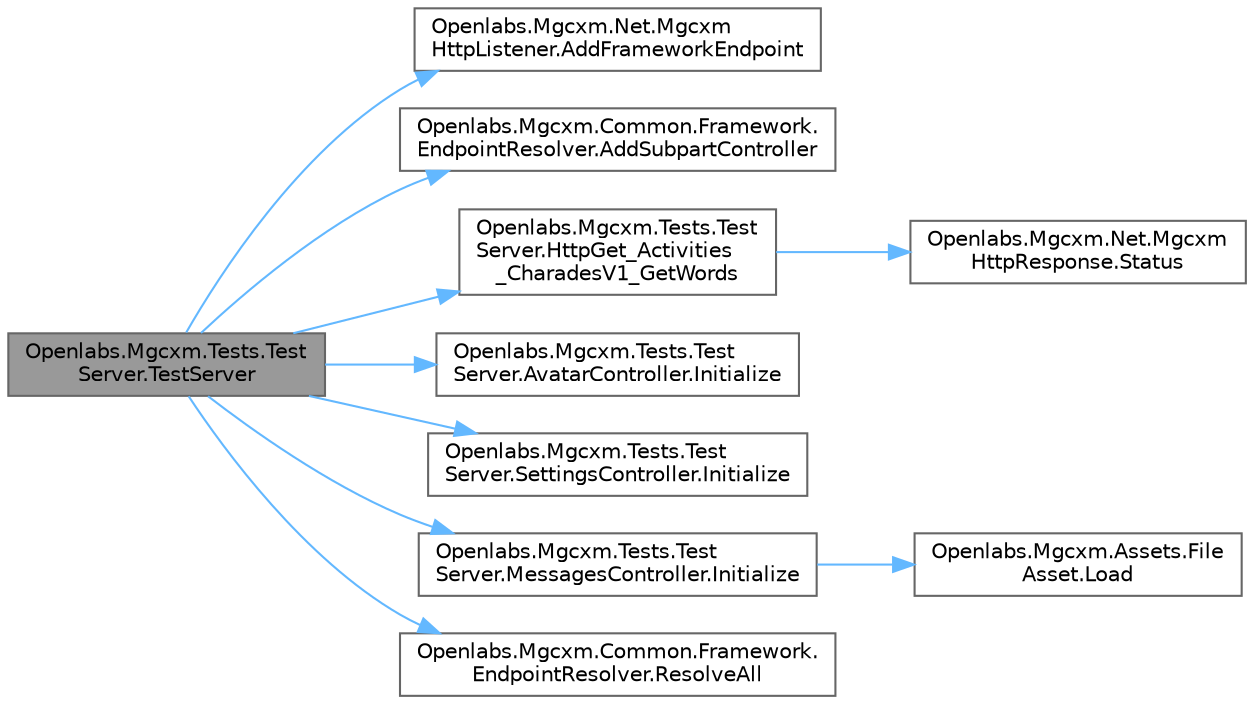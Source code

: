 digraph "Openlabs.Mgcxm.Tests.TestServer.TestServer"
{
 // LATEX_PDF_SIZE
  bgcolor="transparent";
  edge [fontname=Helvetica,fontsize=10,labelfontname=Helvetica,labelfontsize=10];
  node [fontname=Helvetica,fontsize=10,shape=box,height=0.2,width=0.4];
  rankdir="LR";
  Node1 [id="Node000001",label="Openlabs.Mgcxm.Tests.Test\lServer.TestServer",height=0.2,width=0.4,color="gray40", fillcolor="grey60", style="filled", fontcolor="black",tooltip=" "];
  Node1 -> Node2 [id="edge1_Node000001_Node000002",color="steelblue1",style="solid",tooltip=" "];
  Node2 [id="Node000002",label="Openlabs.Mgcxm.Net.Mgcxm\lHttpListener.AddFrameworkEndpoint",height=0.2,width=0.4,color="grey40", fillcolor="white", style="filled",URL="$class_openlabs_1_1_mgcxm_1_1_net_1_1_mgcxm_http_listener.html#a0763f648b9f2a6802fbb5b8cebb28e86",tooltip="Adds an endpoint to the framework."];
  Node1 -> Node3 [id="edge2_Node000001_Node000003",color="steelblue1",style="solid",tooltip=" "];
  Node3 [id="Node000003",label="Openlabs.Mgcxm.Common.Framework.\lEndpointResolver.AddSubpartController",height=0.2,width=0.4,color="grey40", fillcolor="white", style="filled",URL="$class_openlabs_1_1_mgcxm_1_1_common_1_1_framework_1_1_endpoint_resolver.html#a54aef0ad7c4bfa021effe49f4e0cf628",tooltip=" "];
  Node1 -> Node4 [id="edge3_Node000001_Node000004",color="steelblue1",style="solid",tooltip=" "];
  Node4 [id="Node000004",label="Openlabs.Mgcxm.Tests.Test\lServer.HttpGet_Activities\l_CharadesV1_GetWords",height=0.2,width=0.4,color="grey40", fillcolor="white", style="filled",URL="$class_openlabs_1_1_mgcxm_1_1_tests_1_1_test_server.html#ac5c96d033df87e72b9e59d719d76f130",tooltip=" "];
  Node4 -> Node5 [id="edge4_Node000004_Node000005",color="steelblue1",style="solid",tooltip=" "];
  Node5 [id="Node000005",label="Openlabs.Mgcxm.Net.Mgcxm\lHttpResponse.Status",height=0.2,width=0.4,color="grey40", fillcolor="white", style="filled",URL="$class_openlabs_1_1_mgcxm_1_1_net_1_1_mgcxm_http_response.html#adc1b22b68bfa0cb2b9f0d5c86d23cd07",tooltip="Sets the HTTP status code of the response."];
  Node1 -> Node6 [id="edge5_Node000001_Node000006",color="steelblue1",style="solid",tooltip=" "];
  Node6 [id="Node000006",label="Openlabs.Mgcxm.Tests.Test\lServer.AvatarController.Initialize",height=0.2,width=0.4,color="grey40", fillcolor="white", style="filled",URL="$class_openlabs_1_1_mgcxm_1_1_tests_1_1_test_server_1_1_avatar_controller.html#a9fb4364c74dc74a7f2a8deaaa47c882a",tooltip=" "];
  Node1 -> Node7 [id="edge6_Node000001_Node000007",color="steelblue1",style="solid",tooltip=" "];
  Node7 [id="Node000007",label="Openlabs.Mgcxm.Tests.Test\lServer.SettingsController.Initialize",height=0.2,width=0.4,color="grey40", fillcolor="white", style="filled",URL="$class_openlabs_1_1_mgcxm_1_1_tests_1_1_test_server_1_1_settings_controller.html#a4f065089f8a14299656044f8ab220e6e",tooltip=" "];
  Node1 -> Node8 [id="edge7_Node000001_Node000008",color="steelblue1",style="solid",tooltip=" "];
  Node8 [id="Node000008",label="Openlabs.Mgcxm.Tests.Test\lServer.MessagesController.Initialize",height=0.2,width=0.4,color="grey40", fillcolor="white", style="filled",URL="$class_openlabs_1_1_mgcxm_1_1_tests_1_1_test_server_1_1_messages_controller.html#a2b137d8bab731c01eada5bd003b8d69f",tooltip=" "];
  Node8 -> Node9 [id="edge8_Node000008_Node000009",color="steelblue1",style="solid",tooltip=" "];
  Node9 [id="Node000009",label="Openlabs.Mgcxm.Assets.File\lAsset.Load",height=0.2,width=0.4,color="grey40", fillcolor="white", style="filled",URL="$class_openlabs_1_1_mgcxm_1_1_assets_1_1_file_asset.html#a14d73b3c257081f1fd0c396aef743d08",tooltip=" "];
  Node1 -> Node10 [id="edge9_Node000001_Node000010",color="steelblue1",style="solid",tooltip=" "];
  Node10 [id="Node000010",label="Openlabs.Mgcxm.Common.Framework.\lEndpointResolver.ResolveAll",height=0.2,width=0.4,color="grey40", fillcolor="white", style="filled",URL="$class_openlabs_1_1_mgcxm_1_1_common_1_1_framework_1_1_endpoint_resolver.html#aed1a60597efd353261601463c930123e",tooltip=" "];
}
